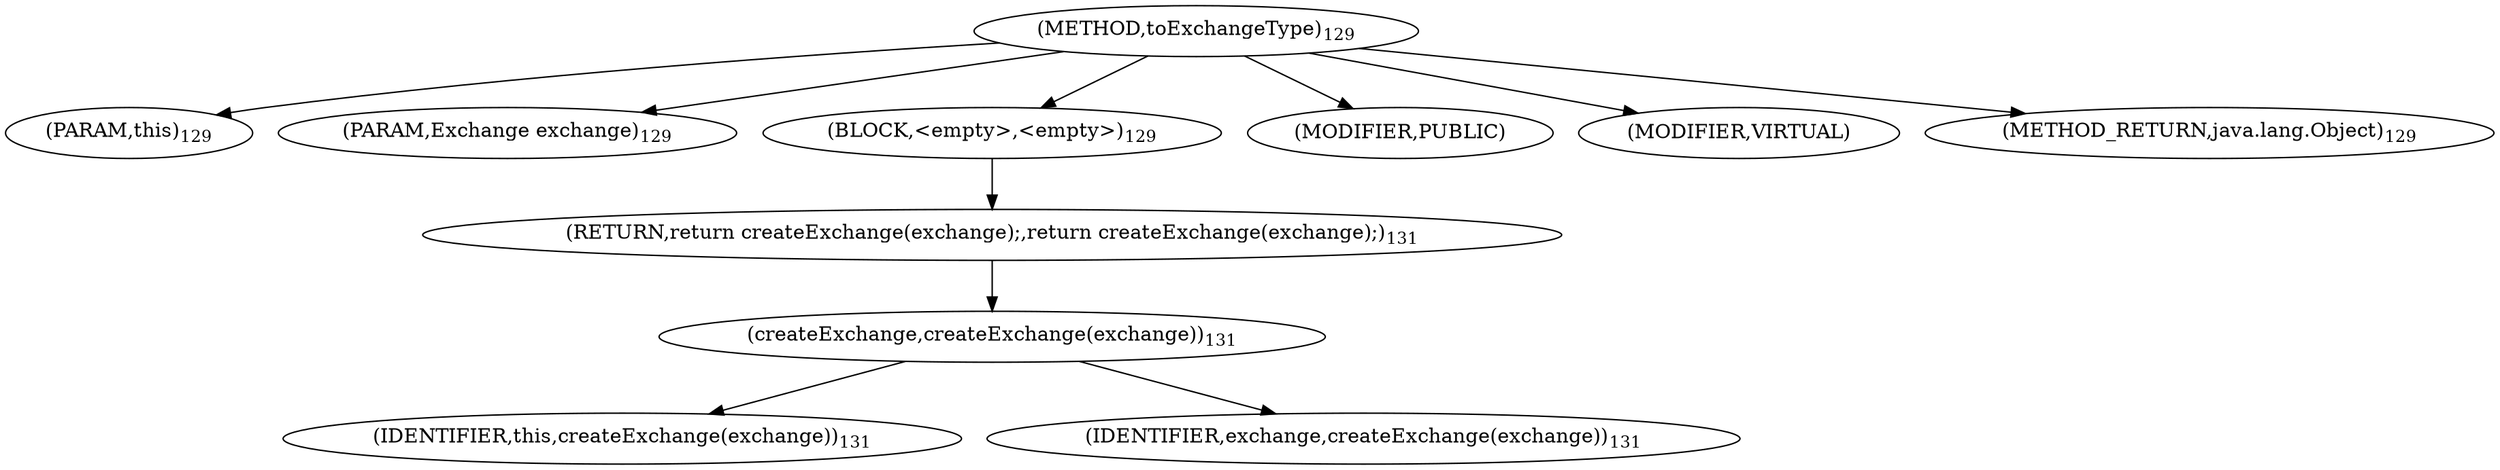digraph "toExchangeType" {  
"297" [label = <(METHOD,toExchangeType)<SUB>129</SUB>> ]
"22" [label = <(PARAM,this)<SUB>129</SUB>> ]
"298" [label = <(PARAM,Exchange exchange)<SUB>129</SUB>> ]
"299" [label = <(BLOCK,&lt;empty&gt;,&lt;empty&gt;)<SUB>129</SUB>> ]
"300" [label = <(RETURN,return createExchange(exchange);,return createExchange(exchange);)<SUB>131</SUB>> ]
"301" [label = <(createExchange,createExchange(exchange))<SUB>131</SUB>> ]
"21" [label = <(IDENTIFIER,this,createExchange(exchange))<SUB>131</SUB>> ]
"302" [label = <(IDENTIFIER,exchange,createExchange(exchange))<SUB>131</SUB>> ]
"303" [label = <(MODIFIER,PUBLIC)> ]
"304" [label = <(MODIFIER,VIRTUAL)> ]
"305" [label = <(METHOD_RETURN,java.lang.Object)<SUB>129</SUB>> ]
  "297" -> "22" 
  "297" -> "298" 
  "297" -> "299" 
  "297" -> "303" 
  "297" -> "304" 
  "297" -> "305" 
  "299" -> "300" 
  "300" -> "301" 
  "301" -> "21" 
  "301" -> "302" 
}
